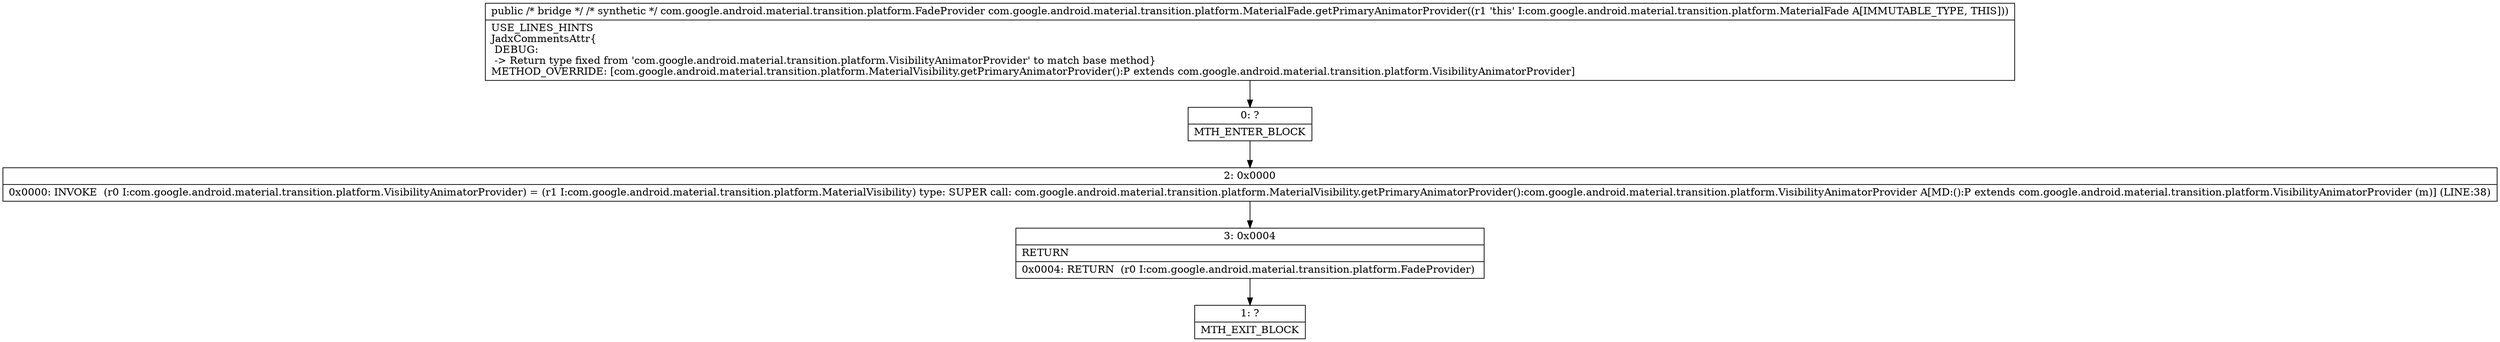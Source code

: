 digraph "CFG forcom.google.android.material.transition.platform.MaterialFade.getPrimaryAnimatorProvider()Lcom\/google\/android\/material\/transition\/platform\/VisibilityAnimatorProvider;" {
Node_0 [shape=record,label="{0\:\ ?|MTH_ENTER_BLOCK\l}"];
Node_2 [shape=record,label="{2\:\ 0x0000|0x0000: INVOKE  (r0 I:com.google.android.material.transition.platform.VisibilityAnimatorProvider) = (r1 I:com.google.android.material.transition.platform.MaterialVisibility) type: SUPER call: com.google.android.material.transition.platform.MaterialVisibility.getPrimaryAnimatorProvider():com.google.android.material.transition.platform.VisibilityAnimatorProvider A[MD:():P extends com.google.android.material.transition.platform.VisibilityAnimatorProvider (m)] (LINE:38)\l}"];
Node_3 [shape=record,label="{3\:\ 0x0004|RETURN\l|0x0004: RETURN  (r0 I:com.google.android.material.transition.platform.FadeProvider) \l}"];
Node_1 [shape=record,label="{1\:\ ?|MTH_EXIT_BLOCK\l}"];
MethodNode[shape=record,label="{public \/* bridge *\/ \/* synthetic *\/ com.google.android.material.transition.platform.FadeProvider com.google.android.material.transition.platform.MaterialFade.getPrimaryAnimatorProvider((r1 'this' I:com.google.android.material.transition.platform.MaterialFade A[IMMUTABLE_TYPE, THIS]))  | USE_LINES_HINTS\lJadxCommentsAttr\{\l DEBUG: \l \-\> Return type fixed from 'com.google.android.material.transition.platform.VisibilityAnimatorProvider' to match base method\}\lMETHOD_OVERRIDE: [com.google.android.material.transition.platform.MaterialVisibility.getPrimaryAnimatorProvider():P extends com.google.android.material.transition.platform.VisibilityAnimatorProvider]\l}"];
MethodNode -> Node_0;Node_0 -> Node_2;
Node_2 -> Node_3;
Node_3 -> Node_1;
}

